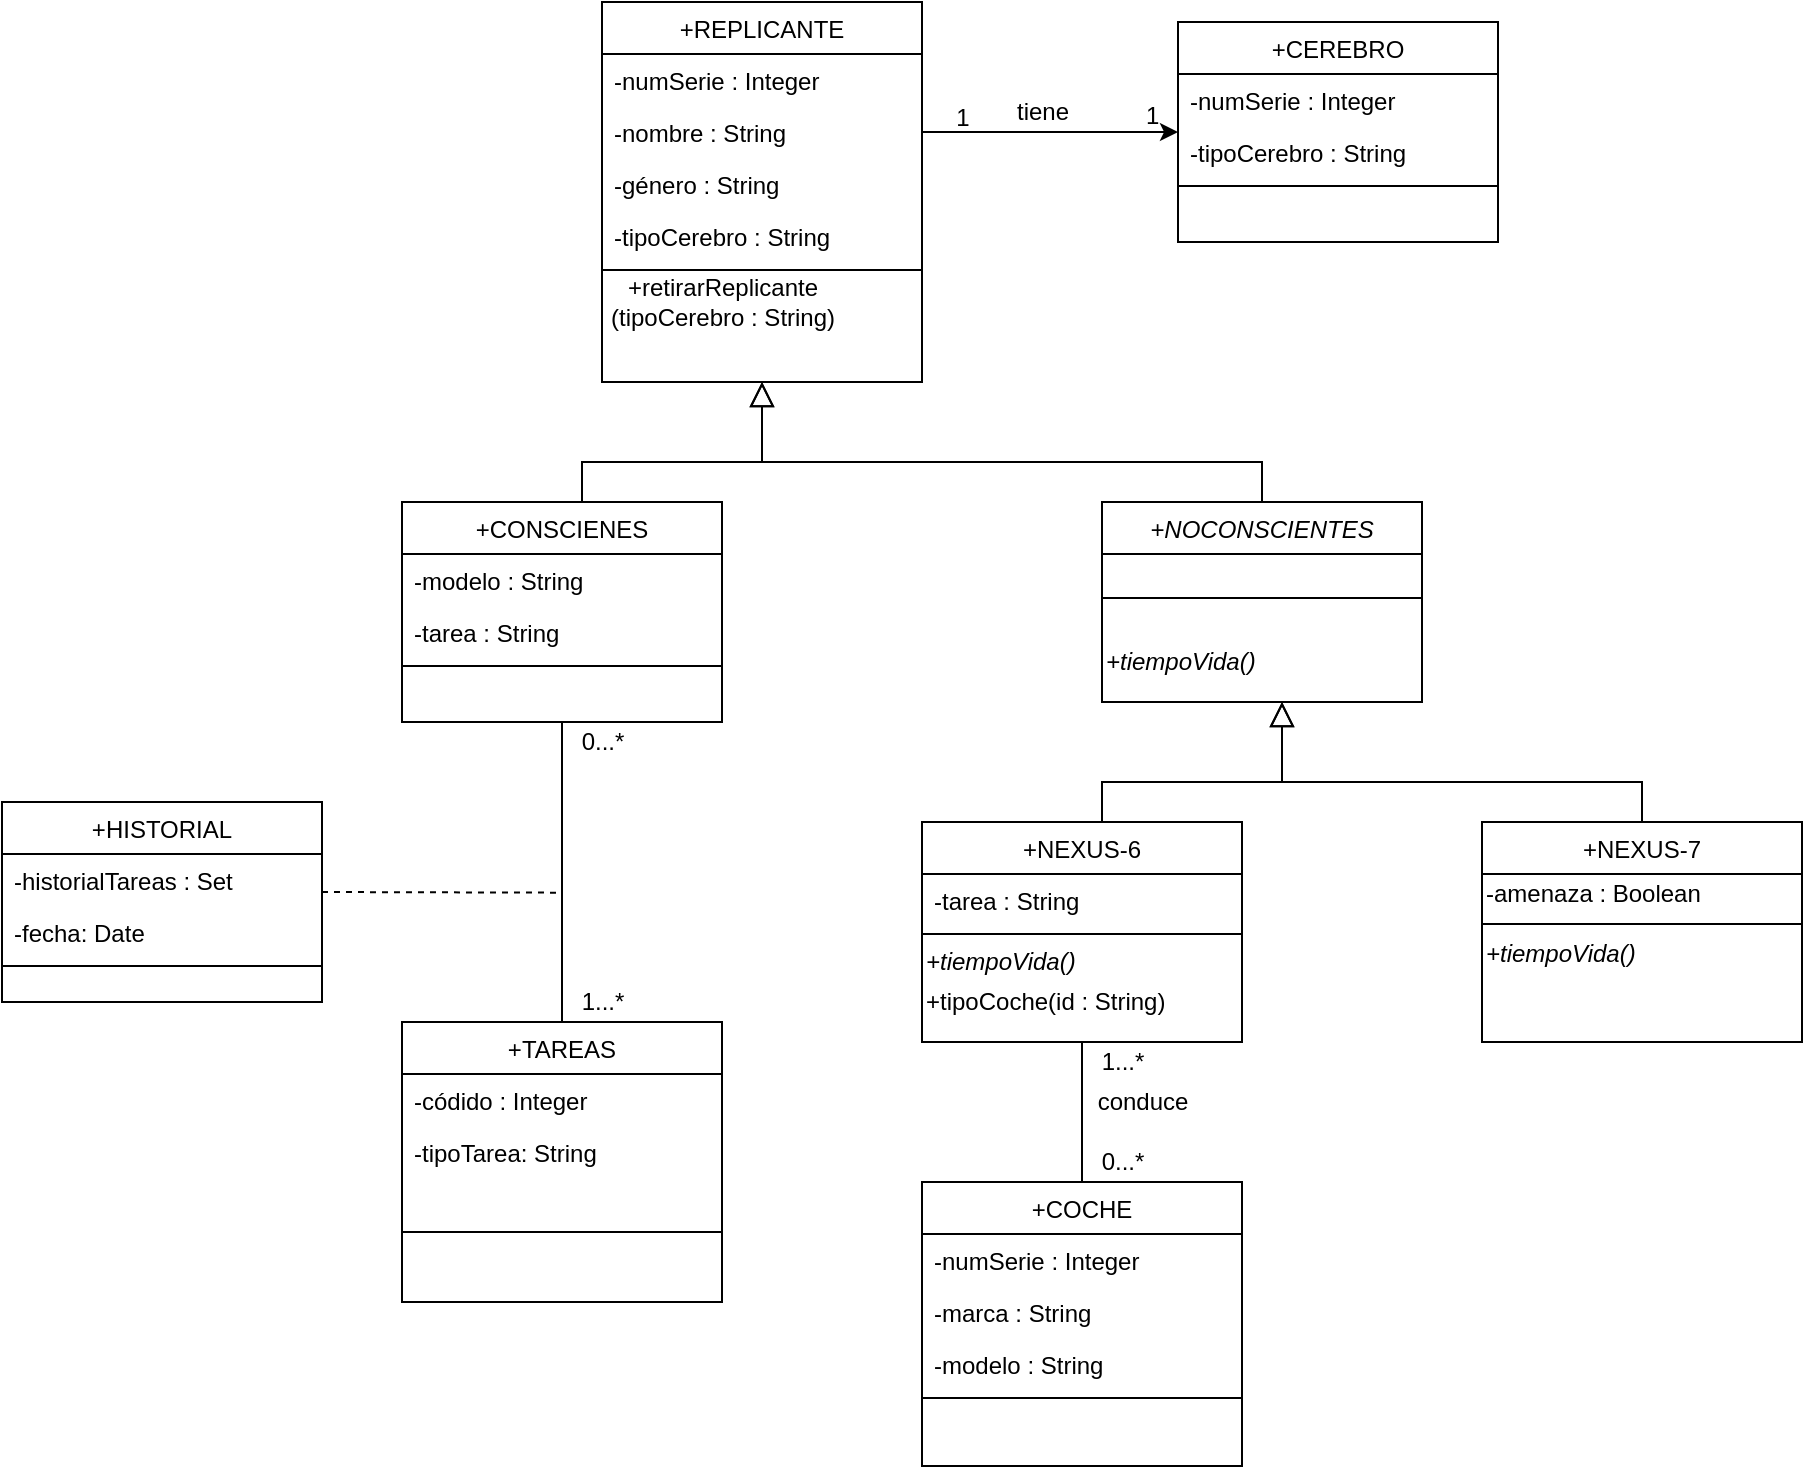 <mxfile version="14.3.0" type="github">
  <diagram id="C5RBs43oDa-KdzZeNtuy" name="Page-1">
    <mxGraphModel dx="771" dy="507" grid="1" gridSize="10" guides="1" tooltips="1" connect="1" arrows="0" fold="1" page="1" pageScale="1" pageWidth="827" pageHeight="1169" math="0" shadow="0">
      <root>
        <mxCell id="WIyWlLk6GJQsqaUBKTNV-0" />
        <mxCell id="WIyWlLk6GJQsqaUBKTNV-1" parent="WIyWlLk6GJQsqaUBKTNV-0" />
        <mxCell id="zkfFHV4jXpPFQw0GAbJ--0" value="+REPLICANTE" style="swimlane;fontStyle=0;align=center;verticalAlign=top;childLayout=stackLayout;horizontal=1;startSize=26;horizontalStack=0;resizeParent=1;resizeLast=0;collapsible=1;marginBottom=0;shadow=0;strokeWidth=1;" parent="WIyWlLk6GJQsqaUBKTNV-1" vertex="1">
          <mxGeometry x="320" y="110" width="160" height="190" as="geometry">
            <mxRectangle x="230" y="140" width="160" height="26" as="alternateBounds" />
          </mxGeometry>
        </mxCell>
        <mxCell id="zkfFHV4jXpPFQw0GAbJ--1" value="-numSerie : Integer" style="text;align=left;verticalAlign=top;spacingLeft=4;spacingRight=4;overflow=hidden;rotatable=0;points=[[0,0.5],[1,0.5]];portConstraint=eastwest;" parent="zkfFHV4jXpPFQw0GAbJ--0" vertex="1">
          <mxGeometry y="26" width="160" height="26" as="geometry" />
        </mxCell>
        <mxCell id="zkfFHV4jXpPFQw0GAbJ--2" value="-nombre : String" style="text;align=left;verticalAlign=top;spacingLeft=4;spacingRight=4;overflow=hidden;rotatable=0;points=[[0,0.5],[1,0.5]];portConstraint=eastwest;shadow=0;html=0;" parent="zkfFHV4jXpPFQw0GAbJ--0" vertex="1">
          <mxGeometry y="52" width="160" height="26" as="geometry" />
        </mxCell>
        <mxCell id="zkfFHV4jXpPFQw0GAbJ--5" value="-género : String" style="text;align=left;verticalAlign=top;spacingLeft=4;spacingRight=4;overflow=hidden;rotatable=0;points=[[0,0.5],[1,0.5]];portConstraint=eastwest;" parent="zkfFHV4jXpPFQw0GAbJ--0" vertex="1">
          <mxGeometry y="78" width="160" height="26" as="geometry" />
        </mxCell>
        <mxCell id="wCgC-8gGWKsERNuRf6u4-0" value="-tipoCerebro : String" style="text;align=left;verticalAlign=top;spacingLeft=4;spacingRight=4;overflow=hidden;rotatable=0;points=[[0,0.5],[1,0.5]];portConstraint=eastwest;shadow=0;html=0;" vertex="1" parent="zkfFHV4jXpPFQw0GAbJ--0">
          <mxGeometry y="104" width="160" height="26" as="geometry" />
        </mxCell>
        <mxCell id="zkfFHV4jXpPFQw0GAbJ--4" value="" style="line;html=1;strokeWidth=1;align=left;verticalAlign=middle;spacingTop=-1;spacingLeft=3;spacingRight=3;rotatable=0;labelPosition=right;points=[];portConstraint=eastwest;" parent="zkfFHV4jXpPFQw0GAbJ--0" vertex="1">
          <mxGeometry y="130" width="160" height="8" as="geometry" />
        </mxCell>
        <mxCell id="zkfFHV4jXpPFQw0GAbJ--6" value="+CONSCIENES" style="swimlane;fontStyle=0;align=center;verticalAlign=top;childLayout=stackLayout;horizontal=1;startSize=26;horizontalStack=0;resizeParent=1;resizeLast=0;collapsible=1;marginBottom=0;shadow=0;strokeWidth=1;" parent="WIyWlLk6GJQsqaUBKTNV-1" vertex="1">
          <mxGeometry x="220" y="360" width="160" height="110" as="geometry">
            <mxRectangle x="130" y="380" width="160" height="26" as="alternateBounds" />
          </mxGeometry>
        </mxCell>
        <mxCell id="zkfFHV4jXpPFQw0GAbJ--7" value="-modelo : String" style="text;align=left;verticalAlign=top;spacingLeft=4;spacingRight=4;overflow=hidden;rotatable=0;points=[[0,0.5],[1,0.5]];portConstraint=eastwest;" parent="zkfFHV4jXpPFQw0GAbJ--6" vertex="1">
          <mxGeometry y="26" width="160" height="26" as="geometry" />
        </mxCell>
        <mxCell id="zkfFHV4jXpPFQw0GAbJ--8" value="-tarea : String" style="text;align=left;verticalAlign=top;spacingLeft=4;spacingRight=4;overflow=hidden;rotatable=0;points=[[0,0.5],[1,0.5]];portConstraint=eastwest;shadow=0;html=0;" parent="zkfFHV4jXpPFQw0GAbJ--6" vertex="1">
          <mxGeometry y="52" width="160" height="26" as="geometry" />
        </mxCell>
        <mxCell id="zkfFHV4jXpPFQw0GAbJ--9" value="" style="line;html=1;strokeWidth=1;align=left;verticalAlign=middle;spacingTop=-1;spacingLeft=3;spacingRight=3;rotatable=0;labelPosition=right;points=[];portConstraint=eastwest;" parent="zkfFHV4jXpPFQw0GAbJ--6" vertex="1">
          <mxGeometry y="78" width="160" height="8" as="geometry" />
        </mxCell>
        <mxCell id="zkfFHV4jXpPFQw0GAbJ--12" value="" style="endArrow=block;endSize=10;endFill=0;shadow=0;strokeWidth=1;edgeStyle=elbowEdgeStyle;elbow=vertical;rounded=0;" parent="WIyWlLk6GJQsqaUBKTNV-1" source="zkfFHV4jXpPFQw0GAbJ--6" target="zkfFHV4jXpPFQw0GAbJ--0" edge="1">
          <mxGeometry width="160" relative="1" as="geometry">
            <mxPoint x="300" y="203" as="sourcePoint" />
            <mxPoint x="300" y="203" as="targetPoint" />
            <Array as="points">
              <mxPoint x="310" y="340" />
            </Array>
          </mxGeometry>
        </mxCell>
        <mxCell id="zkfFHV4jXpPFQw0GAbJ--13" value="+NOCONSCIENTES" style="swimlane;fontStyle=2;align=center;verticalAlign=top;childLayout=stackLayout;horizontal=1;startSize=26;horizontalStack=0;resizeParent=1;resizeLast=0;collapsible=1;marginBottom=0;shadow=0;strokeWidth=1;" parent="WIyWlLk6GJQsqaUBKTNV-1" vertex="1">
          <mxGeometry x="570" y="360" width="160" height="100" as="geometry">
            <mxRectangle x="340" y="380" width="170" height="26" as="alternateBounds" />
          </mxGeometry>
        </mxCell>
        <mxCell id="zkfFHV4jXpPFQw0GAbJ--15" value="" style="line;html=1;strokeWidth=1;align=left;verticalAlign=middle;spacingTop=-1;spacingLeft=3;spacingRight=3;rotatable=0;labelPosition=right;points=[];portConstraint=eastwest;" parent="zkfFHV4jXpPFQw0GAbJ--13" vertex="1">
          <mxGeometry y="26" width="160" height="44" as="geometry" />
        </mxCell>
        <mxCell id="wCgC-8gGWKsERNuRf6u4-23" value="&lt;i&gt;+tiempoVida()&lt;/i&gt;" style="text;html=1;align=left;verticalAlign=middle;resizable=0;points=[];autosize=1;" vertex="1" parent="zkfFHV4jXpPFQw0GAbJ--13">
          <mxGeometry y="70" width="160" height="20" as="geometry" />
        </mxCell>
        <mxCell id="zkfFHV4jXpPFQw0GAbJ--16" value="" style="endArrow=block;endSize=10;endFill=0;shadow=0;strokeWidth=1;edgeStyle=elbowEdgeStyle;elbow=vertical;rounded=0;" parent="WIyWlLk6GJQsqaUBKTNV-1" source="zkfFHV4jXpPFQw0GAbJ--13" target="zkfFHV4jXpPFQw0GAbJ--0" edge="1">
          <mxGeometry width="160" relative="1" as="geometry">
            <mxPoint x="310" y="373" as="sourcePoint" />
            <mxPoint x="410" y="271" as="targetPoint" />
            <Array as="points">
              <mxPoint x="400" y="340" />
            </Array>
          </mxGeometry>
        </mxCell>
        <mxCell id="zkfFHV4jXpPFQw0GAbJ--17" value="+CEREBRO" style="swimlane;fontStyle=0;align=center;verticalAlign=top;childLayout=stackLayout;horizontal=1;startSize=26;horizontalStack=0;resizeParent=1;resizeLast=0;collapsible=1;marginBottom=0;shadow=0;strokeWidth=1;" parent="WIyWlLk6GJQsqaUBKTNV-1" vertex="1">
          <mxGeometry x="608" y="120" width="160" height="110" as="geometry">
            <mxRectangle x="550" y="140" width="160" height="26" as="alternateBounds" />
          </mxGeometry>
        </mxCell>
        <mxCell id="zkfFHV4jXpPFQw0GAbJ--19" value="-numSerie : Integer" style="text;align=left;verticalAlign=top;spacingLeft=4;spacingRight=4;overflow=hidden;rotatable=0;points=[[0,0.5],[1,0.5]];portConstraint=eastwest;shadow=0;html=0;" parent="zkfFHV4jXpPFQw0GAbJ--17" vertex="1">
          <mxGeometry y="26" width="160" height="26" as="geometry" />
        </mxCell>
        <mxCell id="zkfFHV4jXpPFQw0GAbJ--20" value="-tipoCerebro : String" style="text;align=left;verticalAlign=top;spacingLeft=4;spacingRight=4;overflow=hidden;rotatable=0;points=[[0,0.5],[1,0.5]];portConstraint=eastwest;shadow=0;html=0;" parent="zkfFHV4jXpPFQw0GAbJ--17" vertex="1">
          <mxGeometry y="52" width="160" height="26" as="geometry" />
        </mxCell>
        <mxCell id="zkfFHV4jXpPFQw0GAbJ--23" value="" style="line;html=1;strokeWidth=1;align=left;verticalAlign=middle;spacingTop=-1;spacingLeft=3;spacingRight=3;rotatable=0;labelPosition=right;points=[];portConstraint=eastwest;" parent="zkfFHV4jXpPFQw0GAbJ--17" vertex="1">
          <mxGeometry y="78" width="160" height="8" as="geometry" />
        </mxCell>
        <mxCell id="wCgC-8gGWKsERNuRf6u4-1" value="&lt;div&gt;+retirarReplicante&lt;/div&gt;&lt;div&gt;(tipoCerebro : String)&lt;/div&gt;" style="text;html=1;align=center;verticalAlign=middle;resizable=0;points=[];autosize=1;" vertex="1" parent="WIyWlLk6GJQsqaUBKTNV-1">
          <mxGeometry x="315" y="245" width="130" height="30" as="geometry" />
        </mxCell>
        <mxCell id="wCgC-8gGWKsERNuRf6u4-4" value="&lt;div&gt;tiene&lt;/div&gt;" style="text;html=1;align=center;verticalAlign=middle;resizable=0;points=[];autosize=1;" vertex="1" parent="WIyWlLk6GJQsqaUBKTNV-1">
          <mxGeometry x="520" y="155" width="40" height="20" as="geometry" />
        </mxCell>
        <mxCell id="wCgC-8gGWKsERNuRf6u4-5" value="&lt;div&gt;1&lt;/div&gt;" style="text;html=1;align=center;verticalAlign=middle;resizable=0;points=[];autosize=1;" vertex="1" parent="WIyWlLk6GJQsqaUBKTNV-1">
          <mxGeometry x="490" y="157.5" width="20" height="20" as="geometry" />
        </mxCell>
        <mxCell id="wCgC-8gGWKsERNuRf6u4-6" value="&lt;div&gt;1&lt;/div&gt;" style="text;whiteSpace=wrap;html=1;" vertex="1" parent="WIyWlLk6GJQsqaUBKTNV-1">
          <mxGeometry x="590" y="152.5" width="28" height="25" as="geometry" />
        </mxCell>
        <mxCell id="wCgC-8gGWKsERNuRf6u4-12" style="edgeStyle=orthogonalEdgeStyle;orthogonalLoop=1;jettySize=auto;html=1;exitX=0.5;exitY=0;exitDx=0;exitDy=0;entryX=0.5;entryY=1;entryDx=0;entryDy=0;rounded=1;endArrow=none;endFill=0;" edge="1" parent="WIyWlLk6GJQsqaUBKTNV-1" source="wCgC-8gGWKsERNuRf6u4-8" target="zkfFHV4jXpPFQw0GAbJ--6">
          <mxGeometry relative="1" as="geometry" />
        </mxCell>
        <mxCell id="wCgC-8gGWKsERNuRf6u4-8" value="+TAREAS" style="swimlane;fontStyle=0;align=center;verticalAlign=top;childLayout=stackLayout;horizontal=1;startSize=26;horizontalStack=0;resizeParent=1;resizeLast=0;collapsible=1;marginBottom=0;shadow=0;strokeWidth=1;" vertex="1" parent="WIyWlLk6GJQsqaUBKTNV-1">
          <mxGeometry x="220" y="620" width="160" height="140" as="geometry">
            <mxRectangle x="340" y="380" width="170" height="26" as="alternateBounds" />
          </mxGeometry>
        </mxCell>
        <mxCell id="wCgC-8gGWKsERNuRf6u4-9" value="-códido : Integer" style="text;align=left;verticalAlign=top;spacingLeft=4;spacingRight=4;overflow=hidden;rotatable=0;points=[[0,0.5],[1,0.5]];portConstraint=eastwest;" vertex="1" parent="wCgC-8gGWKsERNuRf6u4-8">
          <mxGeometry y="26" width="160" height="26" as="geometry" />
        </mxCell>
        <mxCell id="wCgC-8gGWKsERNuRf6u4-11" value="-tipoTarea: String" style="text;align=left;verticalAlign=top;spacingLeft=4;spacingRight=4;overflow=hidden;rotatable=0;points=[[0,0.5],[1,0.5]];portConstraint=eastwest;" vertex="1" parent="wCgC-8gGWKsERNuRf6u4-8">
          <mxGeometry y="52" width="160" height="38" as="geometry" />
        </mxCell>
        <mxCell id="wCgC-8gGWKsERNuRf6u4-10" value="" style="line;html=1;strokeWidth=1;align=left;verticalAlign=middle;spacingTop=-1;spacingLeft=3;spacingRight=3;rotatable=0;labelPosition=right;points=[];portConstraint=eastwest;" vertex="1" parent="wCgC-8gGWKsERNuRf6u4-8">
          <mxGeometry y="90" width="160" height="30" as="geometry" />
        </mxCell>
        <mxCell id="wCgC-8gGWKsERNuRf6u4-13" value="+HISTORIAL" style="swimlane;fontStyle=0;align=center;verticalAlign=top;childLayout=stackLayout;horizontal=1;startSize=26;horizontalStack=0;resizeParent=1;resizeLast=0;collapsible=1;marginBottom=0;shadow=0;strokeWidth=1;" vertex="1" parent="WIyWlLk6GJQsqaUBKTNV-1">
          <mxGeometry x="20" y="510" width="160" height="100" as="geometry">
            <mxRectangle x="340" y="380" width="170" height="26" as="alternateBounds" />
          </mxGeometry>
        </mxCell>
        <mxCell id="wCgC-8gGWKsERNuRf6u4-14" value="-historialTareas : Set" style="text;align=left;verticalAlign=top;spacingLeft=4;spacingRight=4;overflow=hidden;rotatable=0;points=[[0,0.5],[1,0.5]];portConstraint=eastwest;" vertex="1" parent="wCgC-8gGWKsERNuRf6u4-13">
          <mxGeometry y="26" width="160" height="26" as="geometry" />
        </mxCell>
        <mxCell id="wCgC-8gGWKsERNuRf6u4-19" value="-fecha: Date" style="text;align=left;verticalAlign=top;spacingLeft=4;spacingRight=4;overflow=hidden;rotatable=0;points=[[0,0.5],[1,0.5]];portConstraint=eastwest;" vertex="1" parent="wCgC-8gGWKsERNuRf6u4-13">
          <mxGeometry y="52" width="160" height="26" as="geometry" />
        </mxCell>
        <mxCell id="wCgC-8gGWKsERNuRf6u4-15" value="" style="line;html=1;strokeWidth=1;align=left;verticalAlign=middle;spacingTop=-1;spacingLeft=3;spacingRight=3;rotatable=0;labelPosition=right;points=[];portConstraint=eastwest;" vertex="1" parent="wCgC-8gGWKsERNuRf6u4-13">
          <mxGeometry y="78" width="160" height="8" as="geometry" />
        </mxCell>
        <mxCell id="wCgC-8gGWKsERNuRf6u4-21" style="edgeStyle=orthogonalEdgeStyle;rounded=0;orthogonalLoop=1;jettySize=auto;html=1;endArrow=none;endFill=0;dashed=1;" edge="1" parent="WIyWlLk6GJQsqaUBKTNV-1">
          <mxGeometry relative="1" as="geometry">
            <mxPoint x="300" y="555.333" as="targetPoint" />
            <mxPoint x="180" y="555" as="sourcePoint" />
            <Array as="points">
              <mxPoint x="180" y="555" />
            </Array>
          </mxGeometry>
        </mxCell>
        <mxCell id="wCgC-8gGWKsERNuRf6u4-24" value="+NEXUS-6" style="swimlane;fontStyle=0;align=center;verticalAlign=top;childLayout=stackLayout;horizontal=1;startSize=26;horizontalStack=0;resizeParent=1;resizeLast=0;collapsible=1;marginBottom=0;shadow=0;strokeWidth=1;" vertex="1" parent="WIyWlLk6GJQsqaUBKTNV-1">
          <mxGeometry x="480" y="520" width="160" height="110" as="geometry">
            <mxRectangle x="130" y="380" width="160" height="26" as="alternateBounds" />
          </mxGeometry>
        </mxCell>
        <mxCell id="wCgC-8gGWKsERNuRf6u4-26" value="-tarea : String" style="text;align=left;verticalAlign=top;spacingLeft=4;spacingRight=4;overflow=hidden;rotatable=0;points=[[0,0.5],[1,0.5]];portConstraint=eastwest;shadow=0;html=0;" vertex="1" parent="wCgC-8gGWKsERNuRf6u4-24">
          <mxGeometry y="26" width="160" height="26" as="geometry" />
        </mxCell>
        <mxCell id="wCgC-8gGWKsERNuRf6u4-27" value="" style="line;html=1;strokeWidth=1;align=left;verticalAlign=middle;spacingTop=-1;spacingLeft=3;spacingRight=3;rotatable=0;labelPosition=right;points=[];portConstraint=eastwest;" vertex="1" parent="wCgC-8gGWKsERNuRf6u4-24">
          <mxGeometry y="52" width="160" height="8" as="geometry" />
        </mxCell>
        <mxCell id="wCgC-8gGWKsERNuRf6u4-33" value="+tiempoVida()" style="text;html=1;align=left;verticalAlign=middle;resizable=0;points=[];autosize=1;fontStyle=2" vertex="1" parent="wCgC-8gGWKsERNuRf6u4-24">
          <mxGeometry y="60" width="160" height="20" as="geometry" />
        </mxCell>
        <mxCell id="wCgC-8gGWKsERNuRf6u4-41" value="+tipoCoche(id : String)" style="text;html=1;align=left;verticalAlign=middle;resizable=0;points=[];autosize=1;" vertex="1" parent="wCgC-8gGWKsERNuRf6u4-24">
          <mxGeometry y="80" width="160" height="20" as="geometry" />
        </mxCell>
        <mxCell id="wCgC-8gGWKsERNuRf6u4-28" value="" style="endArrow=block;endSize=10;endFill=0;shadow=0;strokeWidth=1;edgeStyle=elbowEdgeStyle;elbow=vertical;rounded=0;" edge="1" source="wCgC-8gGWKsERNuRf6u4-24" parent="WIyWlLk6GJQsqaUBKTNV-1">
          <mxGeometry width="160" relative="1" as="geometry">
            <mxPoint x="560" y="363" as="sourcePoint" />
            <mxPoint x="660" y="460" as="targetPoint" />
            <Array as="points">
              <mxPoint x="570" y="500" />
            </Array>
          </mxGeometry>
        </mxCell>
        <mxCell id="wCgC-8gGWKsERNuRf6u4-29" value="+NEXUS-7" style="swimlane;fontStyle=0;align=center;verticalAlign=top;childLayout=stackLayout;horizontal=1;startSize=26;horizontalStack=0;resizeParent=1;resizeLast=0;collapsible=1;marginBottom=0;shadow=0;strokeWidth=1;" vertex="1" parent="WIyWlLk6GJQsqaUBKTNV-1">
          <mxGeometry x="760" y="520" width="160" height="110" as="geometry">
            <mxRectangle x="340" y="380" width="170" height="26" as="alternateBounds" />
          </mxGeometry>
        </mxCell>
        <mxCell id="wCgC-8gGWKsERNuRf6u4-34" value="&lt;div align=&quot;left&quot;&gt;-amenaza : Boolean&lt;/div&gt;" style="text;html=1;align=left;verticalAlign=middle;resizable=0;points=[];autosize=1;" vertex="1" parent="wCgC-8gGWKsERNuRf6u4-29">
          <mxGeometry y="26" width="160" height="20" as="geometry" />
        </mxCell>
        <mxCell id="wCgC-8gGWKsERNuRf6u4-30" value="" style="line;html=1;strokeWidth=1;align=left;verticalAlign=middle;spacingTop=-1;spacingLeft=3;spacingRight=3;rotatable=0;labelPosition=right;points=[];portConstraint=eastwest;" vertex="1" parent="wCgC-8gGWKsERNuRf6u4-29">
          <mxGeometry y="46" width="160" height="10" as="geometry" />
        </mxCell>
        <mxCell id="wCgC-8gGWKsERNuRf6u4-31" value="&lt;i&gt;+tiempoVida()&lt;/i&gt;" style="text;html=1;align=left;verticalAlign=middle;resizable=0;points=[];autosize=1;" vertex="1" parent="wCgC-8gGWKsERNuRf6u4-29">
          <mxGeometry y="56" width="160" height="20" as="geometry" />
        </mxCell>
        <mxCell id="wCgC-8gGWKsERNuRf6u4-32" value="" style="endArrow=block;endSize=10;endFill=0;shadow=0;strokeWidth=1;edgeStyle=elbowEdgeStyle;elbow=vertical;rounded=0;" edge="1" source="wCgC-8gGWKsERNuRf6u4-29" parent="WIyWlLk6GJQsqaUBKTNV-1">
          <mxGeometry width="160" relative="1" as="geometry">
            <mxPoint x="570" y="533" as="sourcePoint" />
            <mxPoint x="660" y="460" as="targetPoint" />
            <Array as="points">
              <mxPoint x="660" y="500" />
            </Array>
          </mxGeometry>
        </mxCell>
        <mxCell id="wCgC-8gGWKsERNuRf6u4-42" style="edgeStyle=orthogonalEdgeStyle;rounded=0;sketch=0;orthogonalLoop=1;jettySize=auto;html=1;exitX=0.5;exitY=0;exitDx=0;exitDy=0;entryX=0.5;entryY=1;entryDx=0;entryDy=0;endArrow=none;endFill=0;" edge="1" parent="WIyWlLk6GJQsqaUBKTNV-1" source="wCgC-8gGWKsERNuRf6u4-35" target="wCgC-8gGWKsERNuRf6u4-24">
          <mxGeometry relative="1" as="geometry" />
        </mxCell>
        <mxCell id="wCgC-8gGWKsERNuRf6u4-35" value="+COCHE" style="swimlane;fontStyle=0;align=center;verticalAlign=top;childLayout=stackLayout;horizontal=1;startSize=26;horizontalStack=0;resizeParent=1;resizeLast=0;collapsible=1;marginBottom=0;shadow=0;strokeWidth=1;" vertex="1" parent="WIyWlLk6GJQsqaUBKTNV-1">
          <mxGeometry x="480" y="700" width="160" height="142" as="geometry">
            <mxRectangle x="130" y="380" width="160" height="26" as="alternateBounds" />
          </mxGeometry>
        </mxCell>
        <mxCell id="wCgC-8gGWKsERNuRf6u4-36" value="-numSerie : Integer" style="text;align=left;verticalAlign=top;spacingLeft=4;spacingRight=4;overflow=hidden;rotatable=0;points=[[0,0.5],[1,0.5]];portConstraint=eastwest;shadow=0;html=0;" vertex="1" parent="wCgC-8gGWKsERNuRf6u4-35">
          <mxGeometry y="26" width="160" height="26" as="geometry" />
        </mxCell>
        <mxCell id="wCgC-8gGWKsERNuRf6u4-39" value="-marca : String" style="text;align=left;verticalAlign=top;spacingLeft=4;spacingRight=4;overflow=hidden;rotatable=0;points=[[0,0.5],[1,0.5]];portConstraint=eastwest;shadow=0;html=0;" vertex="1" parent="wCgC-8gGWKsERNuRf6u4-35">
          <mxGeometry y="52" width="160" height="26" as="geometry" />
        </mxCell>
        <mxCell id="wCgC-8gGWKsERNuRf6u4-40" value="-modelo : String" style="text;align=left;verticalAlign=top;spacingLeft=4;spacingRight=4;overflow=hidden;rotatable=0;points=[[0,0.5],[1,0.5]];portConstraint=eastwest;shadow=0;html=0;" vertex="1" parent="wCgC-8gGWKsERNuRf6u4-35">
          <mxGeometry y="78" width="160" height="26" as="geometry" />
        </mxCell>
        <mxCell id="wCgC-8gGWKsERNuRf6u4-37" value="" style="line;html=1;strokeWidth=1;align=left;verticalAlign=middle;spacingTop=-1;spacingLeft=3;spacingRight=3;rotatable=0;labelPosition=right;points=[];portConstraint=eastwest;" vertex="1" parent="wCgC-8gGWKsERNuRf6u4-35">
          <mxGeometry y="104" width="160" height="8" as="geometry" />
        </mxCell>
        <mxCell id="wCgC-8gGWKsERNuRf6u4-3" style="edgeStyle=orthogonalEdgeStyle;orthogonalLoop=1;jettySize=auto;html=1;" edge="1" parent="WIyWlLk6GJQsqaUBKTNV-1" source="zkfFHV4jXpPFQw0GAbJ--2" target="zkfFHV4jXpPFQw0GAbJ--17">
          <mxGeometry relative="1" as="geometry" />
        </mxCell>
        <mxCell id="wCgC-8gGWKsERNuRf6u4-43" value="1...*" style="text;html=1;align=center;verticalAlign=middle;resizable=0;points=[];autosize=1;" vertex="1" parent="WIyWlLk6GJQsqaUBKTNV-1">
          <mxGeometry x="560" y="630" width="40" height="20" as="geometry" />
        </mxCell>
        <mxCell id="wCgC-8gGWKsERNuRf6u4-45" value="0...*" style="text;html=1;align=center;verticalAlign=middle;resizable=0;points=[];autosize=1;" vertex="1" parent="WIyWlLk6GJQsqaUBKTNV-1">
          <mxGeometry x="560" y="680" width="40" height="20" as="geometry" />
        </mxCell>
        <mxCell id="wCgC-8gGWKsERNuRf6u4-46" value="conduce" style="text;html=1;align=center;verticalAlign=middle;resizable=0;points=[];autosize=1;" vertex="1" parent="WIyWlLk6GJQsqaUBKTNV-1">
          <mxGeometry x="560" y="650" width="60" height="20" as="geometry" />
        </mxCell>
        <mxCell id="wCgC-8gGWKsERNuRf6u4-47" value="0...*" style="text;html=1;align=center;verticalAlign=middle;resizable=0;points=[];autosize=1;" vertex="1" parent="WIyWlLk6GJQsqaUBKTNV-1">
          <mxGeometry x="300" y="470" width="40" height="20" as="geometry" />
        </mxCell>
        <mxCell id="wCgC-8gGWKsERNuRf6u4-48" value="1...*" style="text;html=1;align=center;verticalAlign=middle;resizable=0;points=[];autosize=1;" vertex="1" parent="WIyWlLk6GJQsqaUBKTNV-1">
          <mxGeometry x="300" y="600" width="40" height="20" as="geometry" />
        </mxCell>
      </root>
    </mxGraphModel>
  </diagram>
</mxfile>
